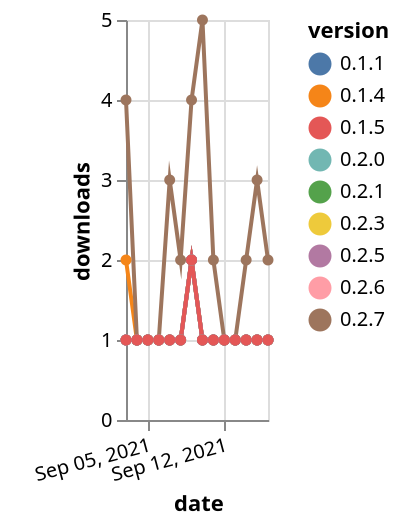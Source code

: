 {"$schema": "https://vega.github.io/schema/vega-lite/v5.json", "description": "A simple bar chart with embedded data.", "data": {"values": [{"date": "2021-09-03", "total": 133, "delta": 1, "version": "0.2.0"}, {"date": "2021-09-04", "total": 134, "delta": 1, "version": "0.2.0"}, {"date": "2021-09-05", "total": 135, "delta": 1, "version": "0.2.0"}, {"date": "2021-09-06", "total": 136, "delta": 1, "version": "0.2.0"}, {"date": "2021-09-07", "total": 137, "delta": 1, "version": "0.2.0"}, {"date": "2021-09-08", "total": 138, "delta": 1, "version": "0.2.0"}, {"date": "2021-09-09", "total": 140, "delta": 2, "version": "0.2.0"}, {"date": "2021-09-10", "total": 141, "delta": 1, "version": "0.2.0"}, {"date": "2021-09-11", "total": 142, "delta": 1, "version": "0.2.0"}, {"date": "2021-09-12", "total": 143, "delta": 1, "version": "0.2.0"}, {"date": "2021-09-13", "total": 144, "delta": 1, "version": "0.2.0"}, {"date": "2021-09-14", "total": 145, "delta": 1, "version": "0.2.0"}, {"date": "2021-09-15", "total": 146, "delta": 1, "version": "0.2.0"}, {"date": "2021-09-16", "total": 147, "delta": 1, "version": "0.2.0"}, {"date": "2021-09-03", "total": 134, "delta": 1, "version": "0.2.3"}, {"date": "2021-09-04", "total": 135, "delta": 1, "version": "0.2.3"}, {"date": "2021-09-05", "total": 136, "delta": 1, "version": "0.2.3"}, {"date": "2021-09-06", "total": 137, "delta": 1, "version": "0.2.3"}, {"date": "2021-09-07", "total": 138, "delta": 1, "version": "0.2.3"}, {"date": "2021-09-08", "total": 139, "delta": 1, "version": "0.2.3"}, {"date": "2021-09-09", "total": 141, "delta": 2, "version": "0.2.3"}, {"date": "2021-09-10", "total": 142, "delta": 1, "version": "0.2.3"}, {"date": "2021-09-11", "total": 143, "delta": 1, "version": "0.2.3"}, {"date": "2021-09-12", "total": 144, "delta": 1, "version": "0.2.3"}, {"date": "2021-09-13", "total": 145, "delta": 1, "version": "0.2.3"}, {"date": "2021-09-14", "total": 146, "delta": 1, "version": "0.2.3"}, {"date": "2021-09-15", "total": 147, "delta": 1, "version": "0.2.3"}, {"date": "2021-09-16", "total": 148, "delta": 1, "version": "0.2.3"}, {"date": "2021-09-03", "total": 135, "delta": 1, "version": "0.2.1"}, {"date": "2021-09-04", "total": 136, "delta": 1, "version": "0.2.1"}, {"date": "2021-09-05", "total": 137, "delta": 1, "version": "0.2.1"}, {"date": "2021-09-06", "total": 138, "delta": 1, "version": "0.2.1"}, {"date": "2021-09-07", "total": 139, "delta": 1, "version": "0.2.1"}, {"date": "2021-09-08", "total": 140, "delta": 1, "version": "0.2.1"}, {"date": "2021-09-09", "total": 142, "delta": 2, "version": "0.2.1"}, {"date": "2021-09-10", "total": 143, "delta": 1, "version": "0.2.1"}, {"date": "2021-09-11", "total": 144, "delta": 1, "version": "0.2.1"}, {"date": "2021-09-12", "total": 145, "delta": 1, "version": "0.2.1"}, {"date": "2021-09-13", "total": 146, "delta": 1, "version": "0.2.1"}, {"date": "2021-09-14", "total": 147, "delta": 1, "version": "0.2.1"}, {"date": "2021-09-15", "total": 148, "delta": 1, "version": "0.2.1"}, {"date": "2021-09-16", "total": 149, "delta": 1, "version": "0.2.1"}, {"date": "2021-09-03", "total": 134, "delta": 2, "version": "0.1.4"}, {"date": "2021-09-04", "total": 135, "delta": 1, "version": "0.1.4"}, {"date": "2021-09-05", "total": 136, "delta": 1, "version": "0.1.4"}, {"date": "2021-09-06", "total": 137, "delta": 1, "version": "0.1.4"}, {"date": "2021-09-07", "total": 138, "delta": 1, "version": "0.1.4"}, {"date": "2021-09-08", "total": 139, "delta": 1, "version": "0.1.4"}, {"date": "2021-09-09", "total": 141, "delta": 2, "version": "0.1.4"}, {"date": "2021-09-10", "total": 142, "delta": 1, "version": "0.1.4"}, {"date": "2021-09-11", "total": 143, "delta": 1, "version": "0.1.4"}, {"date": "2021-09-12", "total": 144, "delta": 1, "version": "0.1.4"}, {"date": "2021-09-13", "total": 145, "delta": 1, "version": "0.1.4"}, {"date": "2021-09-14", "total": 146, "delta": 1, "version": "0.1.4"}, {"date": "2021-09-15", "total": 147, "delta": 1, "version": "0.1.4"}, {"date": "2021-09-16", "total": 148, "delta": 1, "version": "0.1.4"}, {"date": "2021-09-03", "total": 133, "delta": 1, "version": "0.2.6"}, {"date": "2021-09-04", "total": 134, "delta": 1, "version": "0.2.6"}, {"date": "2021-09-05", "total": 135, "delta": 1, "version": "0.2.6"}, {"date": "2021-09-06", "total": 136, "delta": 1, "version": "0.2.6"}, {"date": "2021-09-07", "total": 137, "delta": 1, "version": "0.2.6"}, {"date": "2021-09-08", "total": 138, "delta": 1, "version": "0.2.6"}, {"date": "2021-09-09", "total": 140, "delta": 2, "version": "0.2.6"}, {"date": "2021-09-10", "total": 141, "delta": 1, "version": "0.2.6"}, {"date": "2021-09-11", "total": 142, "delta": 1, "version": "0.2.6"}, {"date": "2021-09-12", "total": 143, "delta": 1, "version": "0.2.6"}, {"date": "2021-09-13", "total": 144, "delta": 1, "version": "0.2.6"}, {"date": "2021-09-14", "total": 145, "delta": 1, "version": "0.2.6"}, {"date": "2021-09-15", "total": 146, "delta": 1, "version": "0.2.6"}, {"date": "2021-09-16", "total": 147, "delta": 1, "version": "0.2.6"}, {"date": "2021-09-03", "total": 133, "delta": 1, "version": "0.1.1"}, {"date": "2021-09-04", "total": 134, "delta": 1, "version": "0.1.1"}, {"date": "2021-09-05", "total": 135, "delta": 1, "version": "0.1.1"}, {"date": "2021-09-06", "total": 136, "delta": 1, "version": "0.1.1"}, {"date": "2021-09-07", "total": 137, "delta": 1, "version": "0.1.1"}, {"date": "2021-09-08", "total": 138, "delta": 1, "version": "0.1.1"}, {"date": "2021-09-09", "total": 140, "delta": 2, "version": "0.1.1"}, {"date": "2021-09-10", "total": 141, "delta": 1, "version": "0.1.1"}, {"date": "2021-09-11", "total": 142, "delta": 1, "version": "0.1.1"}, {"date": "2021-09-12", "total": 143, "delta": 1, "version": "0.1.1"}, {"date": "2021-09-13", "total": 144, "delta": 1, "version": "0.1.1"}, {"date": "2021-09-14", "total": 145, "delta": 1, "version": "0.1.1"}, {"date": "2021-09-15", "total": 146, "delta": 1, "version": "0.1.1"}, {"date": "2021-09-16", "total": 147, "delta": 1, "version": "0.1.1"}, {"date": "2021-09-03", "total": 142, "delta": 4, "version": "0.2.7"}, {"date": "2021-09-04", "total": 143, "delta": 1, "version": "0.2.7"}, {"date": "2021-09-05", "total": 144, "delta": 1, "version": "0.2.7"}, {"date": "2021-09-06", "total": 145, "delta": 1, "version": "0.2.7"}, {"date": "2021-09-07", "total": 148, "delta": 3, "version": "0.2.7"}, {"date": "2021-09-08", "total": 150, "delta": 2, "version": "0.2.7"}, {"date": "2021-09-09", "total": 154, "delta": 4, "version": "0.2.7"}, {"date": "2021-09-10", "total": 159, "delta": 5, "version": "0.2.7"}, {"date": "2021-09-11", "total": 161, "delta": 2, "version": "0.2.7"}, {"date": "2021-09-12", "total": 162, "delta": 1, "version": "0.2.7"}, {"date": "2021-09-13", "total": 163, "delta": 1, "version": "0.2.7"}, {"date": "2021-09-14", "total": 165, "delta": 2, "version": "0.2.7"}, {"date": "2021-09-15", "total": 168, "delta": 3, "version": "0.2.7"}, {"date": "2021-09-16", "total": 170, "delta": 2, "version": "0.2.7"}, {"date": "2021-09-03", "total": 127, "delta": 1, "version": "0.2.5"}, {"date": "2021-09-04", "total": 128, "delta": 1, "version": "0.2.5"}, {"date": "2021-09-05", "total": 129, "delta": 1, "version": "0.2.5"}, {"date": "2021-09-06", "total": 130, "delta": 1, "version": "0.2.5"}, {"date": "2021-09-07", "total": 131, "delta": 1, "version": "0.2.5"}, {"date": "2021-09-08", "total": 132, "delta": 1, "version": "0.2.5"}, {"date": "2021-09-09", "total": 134, "delta": 2, "version": "0.2.5"}, {"date": "2021-09-10", "total": 135, "delta": 1, "version": "0.2.5"}, {"date": "2021-09-11", "total": 136, "delta": 1, "version": "0.2.5"}, {"date": "2021-09-12", "total": 137, "delta": 1, "version": "0.2.5"}, {"date": "2021-09-13", "total": 138, "delta": 1, "version": "0.2.5"}, {"date": "2021-09-14", "total": 139, "delta": 1, "version": "0.2.5"}, {"date": "2021-09-15", "total": 140, "delta": 1, "version": "0.2.5"}, {"date": "2021-09-16", "total": 141, "delta": 1, "version": "0.2.5"}, {"date": "2021-09-03", "total": 127, "delta": 1, "version": "0.1.5"}, {"date": "2021-09-04", "total": 128, "delta": 1, "version": "0.1.5"}, {"date": "2021-09-05", "total": 129, "delta": 1, "version": "0.1.5"}, {"date": "2021-09-06", "total": 130, "delta": 1, "version": "0.1.5"}, {"date": "2021-09-07", "total": 131, "delta": 1, "version": "0.1.5"}, {"date": "2021-09-08", "total": 132, "delta": 1, "version": "0.1.5"}, {"date": "2021-09-09", "total": 134, "delta": 2, "version": "0.1.5"}, {"date": "2021-09-10", "total": 135, "delta": 1, "version": "0.1.5"}, {"date": "2021-09-11", "total": 136, "delta": 1, "version": "0.1.5"}, {"date": "2021-09-12", "total": 137, "delta": 1, "version": "0.1.5"}, {"date": "2021-09-13", "total": 138, "delta": 1, "version": "0.1.5"}, {"date": "2021-09-14", "total": 139, "delta": 1, "version": "0.1.5"}, {"date": "2021-09-15", "total": 140, "delta": 1, "version": "0.1.5"}, {"date": "2021-09-16", "total": 141, "delta": 1, "version": "0.1.5"}]}, "width": "container", "mark": {"type": "line", "point": {"filled": true}}, "encoding": {"x": {"field": "date", "type": "temporal", "timeUnit": "yearmonthdate", "title": "date", "axis": {"labelAngle": -15}}, "y": {"field": "delta", "type": "quantitative", "title": "downloads"}, "color": {"field": "version", "type": "nominal"}, "tooltip": {"field": "delta"}}}